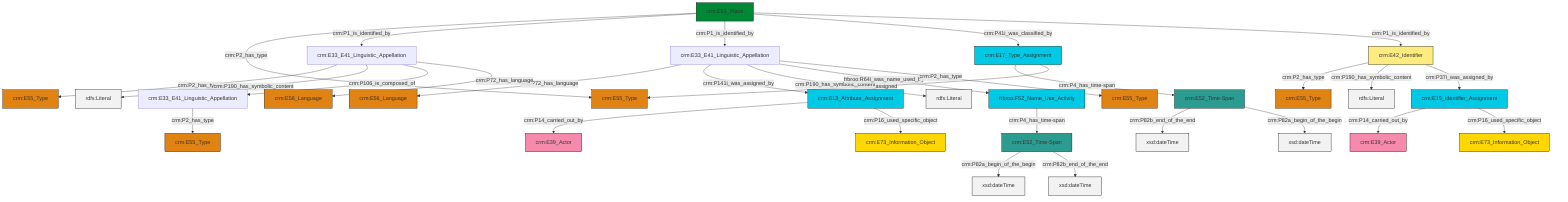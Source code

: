 graph TD
classDef Literal fill:#f2f2f2,stroke:#000000;
classDef CRM_Entity fill:#FFFFFF,stroke:#000000;
classDef Temporal_Entity fill:#00C9E6, stroke:#000000;
classDef Type fill:#E18312, stroke:#000000;
classDef Time-Span fill:#2C9C91, stroke:#000000;
classDef Appellation fill:#FFEB7F, stroke:#000000;
classDef Place fill:#008836, stroke:#000000;
classDef Persistent_Item fill:#B266B2, stroke:#000000;
classDef Conceptual_Object fill:#FFD700, stroke:#000000;
classDef Physical_Thing fill:#D2B48C, stroke:#000000;
classDef Actor fill:#f58aad, stroke:#000000;
classDef PC_Classes fill:#4ce600, stroke:#000000;
classDef Multi fill:#cccccc,stroke:#000000;

0["crm:E52_Time-Span"]:::Time-Span -->|crm:P82b_end_of_the_end| 1[xsd:dateTime]:::Literal
2["crm:E13_Attribute_Assignment"]:::Temporal_Entity -->|crm:P14_carried_out_by| 3["crm:E39_Actor"]:::Actor
4["crm:E33_E41_Linguistic_Appellation"]:::Default -->|crm:P72_has_language| 5["crm:E56_Language"]:::Type
6["crm:E53_Place"]:::Place -->|crm:P2_has_type| 7["crm:E55_Type"]:::Type
8["crm:E17_Type_Assignment"]:::Temporal_Entity -->|crm:P4_has_time-span| 0["crm:E52_Time-Span"]:::Time-Span
9["crm:E42_Identifier"]:::Appellation -->|crm:P2_has_type| 10["crm:E55_Type"]:::Type
9["crm:E42_Identifier"]:::Appellation -->|crm:P190_has_symbolic_content| 13[rdfs:Literal]:::Literal
6["crm:E53_Place"]:::Place -->|crm:P1_is_identified_by| 19["crm:E33_E41_Linguistic_Appellation"]:::Default
4["crm:E33_E41_Linguistic_Appellation"]:::Default -->|crm:P141i_was_assigned_by| 2["crm:E13_Attribute_Assignment"]:::Temporal_Entity
8["crm:E17_Type_Assignment"]:::Temporal_Entity -->|crm:P42_assigned| 7["crm:E55_Type"]:::Type
17["crm:E33_E41_Linguistic_Appellation"]:::Default -->|crm:P2_has_type| 20["crm:E55_Type"]:::Type
23["crm:E52_Time-Span"]:::Time-Span -->|crm:P82a_begin_of_the_begin| 24[xsd:dateTime]:::Literal
6["crm:E53_Place"]:::Place -->|crm:P1_is_identified_by| 4["crm:E33_E41_Linguistic_Appellation"]:::Default
6["crm:E53_Place"]:::Place -->|crm:P41i_was_classified_by| 8["crm:E17_Type_Assignment"]:::Temporal_Entity
19["crm:E33_E41_Linguistic_Appellation"]:::Default -->|crm:P2_has_type| 14["crm:E55_Type"]:::Type
19["crm:E33_E41_Linguistic_Appellation"]:::Default -->|crm:P190_has_symbolic_content| 31[rdfs:Literal]:::Literal
19["crm:E33_E41_Linguistic_Appellation"]:::Default -->|crm:P106_is_composed_of| 17["crm:E33_E41_Linguistic_Appellation"]:::Default
2["crm:E13_Attribute_Assignment"]:::Temporal_Entity -->|crm:P16_used_specific_object| 37["crm:E73_Information_Object"]:::Conceptual_Object
4["crm:E33_E41_Linguistic_Appellation"]:::Default -->|crm:P190_has_symbolic_content| 38[rdfs:Literal]:::Literal
0["crm:E52_Time-Span"]:::Time-Span -->|crm:P82a_begin_of_the_begin| 39[xsd:dateTime]:::Literal
19["crm:E33_E41_Linguistic_Appellation"]:::Default -->|crm:P72_has_language| 11["crm:E56_Language"]:::Type
23["crm:E52_Time-Span"]:::Time-Span -->|crm:P82b_end_of_the_end| 44[xsd:dateTime]:::Literal
9["crm:E42_Identifier"]:::Appellation -->|crm:P37i_was_assigned_by| 27["crm:E15_Identifier_Assignment"]:::Temporal_Entity
27["crm:E15_Identifier_Assignment"]:::Temporal_Entity -->|crm:P14_carried_out_by| 32["crm:E39_Actor"]:::Actor
6["crm:E53_Place"]:::Place -->|crm:P1_is_identified_by| 9["crm:E42_Identifier"]:::Appellation
34["frbroo:F52_Name_Use_Activity"]:::Temporal_Entity -->|crm:P4_has_time-span| 23["crm:E52_Time-Span"]:::Time-Span
4["crm:E33_E41_Linguistic_Appellation"]:::Default -->|frbroo:R64i_was_name_used_by| 34["frbroo:F52_Name_Use_Activity"]:::Temporal_Entity
27["crm:E15_Identifier_Assignment"]:::Temporal_Entity -->|crm:P16_used_specific_object| 29["crm:E73_Information_Object"]:::Conceptual_Object
4["crm:E33_E41_Linguistic_Appellation"]:::Default -->|crm:P2_has_type| 48["crm:E55_Type"]:::Type